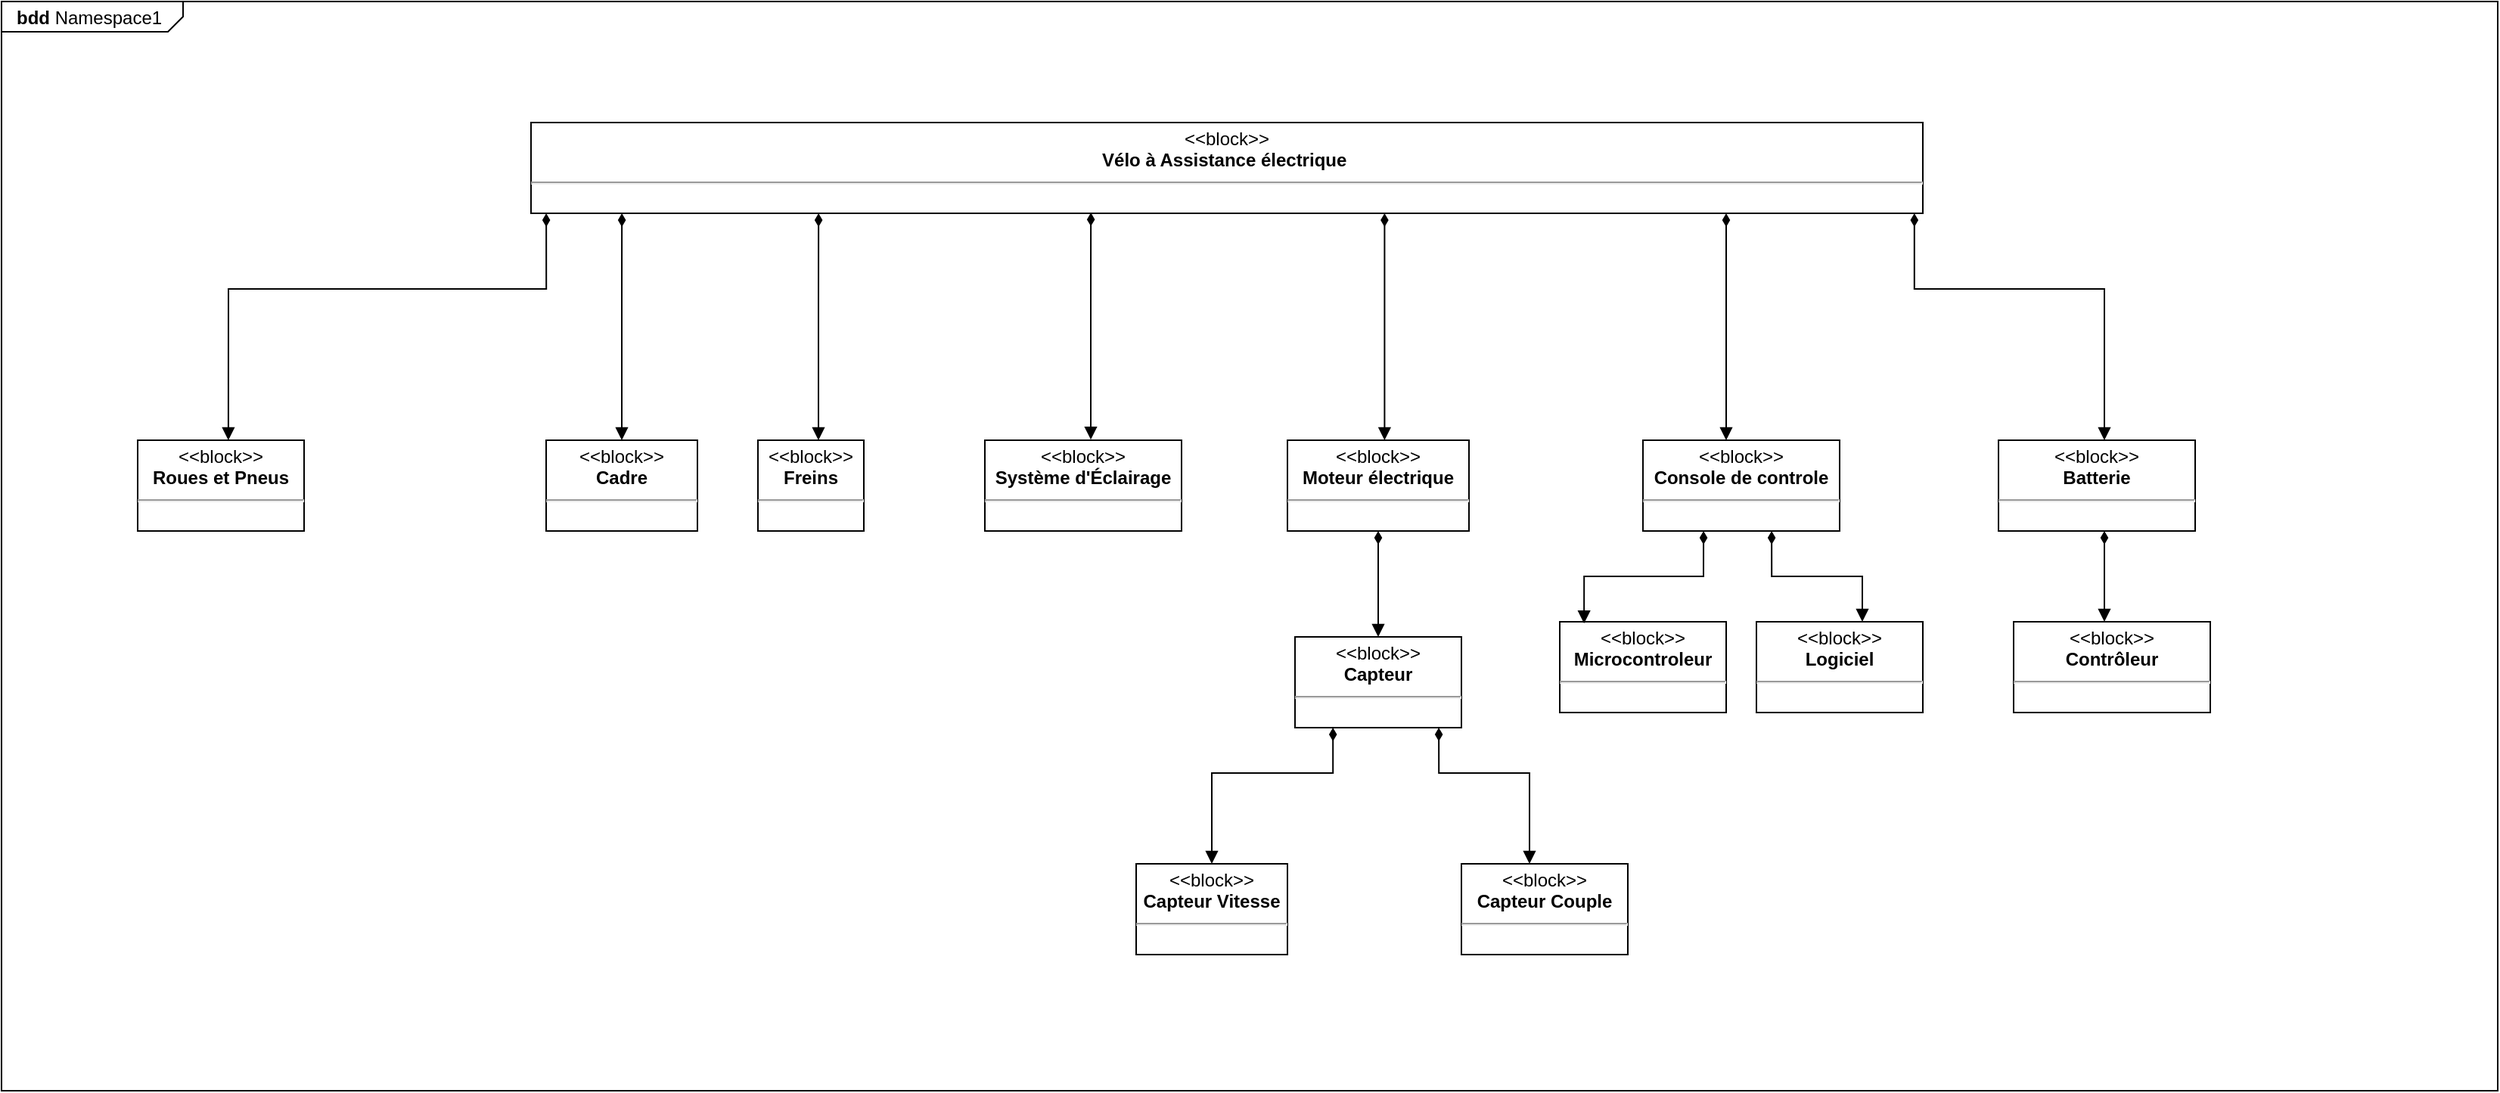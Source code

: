 <mxfile version="22.1.18" type="github">
  <diagram name="Page-1" id="RBbAHje912E-lCHchGG4">
    <mxGraphModel dx="1985" dy="1050" grid="1" gridSize="10" guides="1" tooltips="1" connect="1" arrows="1" fold="1" page="1" pageScale="1" pageWidth="3300" pageHeight="4681" math="0" shadow="0">
      <root>
        <mxCell id="0" />
        <mxCell id="1" parent="0" />
        <mxCell id="i6UHM5g1i1h8TKfiKLYl-17" value="&lt;p style=&quot;margin:0px;margin-top:4px;margin-left:10px;text-align:left;&quot;&gt;&lt;b&gt;bdd&lt;/b&gt;   Namespace1&lt;/p&gt;" style="html=1;shape=mxgraph.sysml.package;labelX=120;align=left;spacingLeft=10;overflow=fill;recursiveResize=0;fillStyle=cross-hatch;gradientColor=none;fillColor=default;gradientDirection=north;" vertex="1" parent="1">
          <mxGeometry x="130" y="90" width="1650" height="720" as="geometry" />
        </mxCell>
        <mxCell id="tNDZy1lkUzPdTNIgQcvL-5" value="&lt;p style=&quot;margin:0px;margin-top:4px;text-align:center;&quot;&gt;&amp;lt;&amp;lt;block&amp;gt;&amp;gt;&lt;br&gt;&lt;b&gt;Vélo à Assistance électrique&amp;nbsp;&lt;/b&gt;&lt;/p&gt;&lt;hr&gt;&lt;p style=&quot;font-size:10px;margin:0px;text-align:center;&quot;&gt;&lt;/p&gt;" style="shape=rect;html=1;overflow=fill;verticalAlign=top;align=left;whiteSpace=wrap;" parent="1" vertex="1">
          <mxGeometry x="480" y="170" width="920" height="60" as="geometry" />
        </mxCell>
        <mxCell id="tNDZy1lkUzPdTNIgQcvL-6" value="&lt;p style=&quot;margin:0px;margin-top:4px;text-align:center;&quot;&gt;&amp;lt;&amp;lt;block&amp;gt;&amp;gt;&lt;br&gt;&lt;b&gt;Roues et Pneus&lt;/b&gt;&lt;br&gt;&lt;/p&gt;&lt;hr&gt;&lt;p style=&quot;font-size:10px;margin:0px;text-align:center;&quot;&gt;&lt;/p&gt;" style="shape=rect;html=1;overflow=fill;verticalAlign=top;align=left;whiteSpace=wrap;" parent="1" vertex="1">
          <mxGeometry x="220" y="380" width="110" height="60" as="geometry" />
        </mxCell>
        <mxCell id="tNDZy1lkUzPdTNIgQcvL-7" value="&lt;p style=&quot;margin:0px;margin-top:4px;text-align:center;&quot;&gt;&amp;lt;&amp;lt;block&amp;gt;&amp;gt;&lt;br&gt;&lt;b&gt;Cadre&lt;/b&gt;&lt;br&gt;&lt;/p&gt;&lt;hr&gt;&lt;p style=&quot;font-size:10px;margin:0px;text-align:center;&quot;&gt;&lt;/p&gt;" style="shape=rect;html=1;overflow=fill;verticalAlign=top;align=left;whiteSpace=wrap;" parent="1" vertex="1">
          <mxGeometry x="490" y="380" width="100" height="60" as="geometry" />
        </mxCell>
        <mxCell id="tNDZy1lkUzPdTNIgQcvL-8" value="&lt;p style=&quot;margin:0px;margin-top:4px;text-align:center;&quot;&gt;&amp;lt;&amp;lt;block&amp;gt;&amp;gt;&lt;br&gt;&lt;b&gt;Freins&lt;/b&gt;&lt;br&gt;&lt;/p&gt;&lt;hr&gt;&lt;p style=&quot;font-size:10px;margin:0px;text-align:center;&quot;&gt;&lt;/p&gt;" style="shape=rect;html=1;overflow=fill;verticalAlign=top;align=left;whiteSpace=wrap;" parent="1" vertex="1">
          <mxGeometry x="630" y="380" width="70" height="60" as="geometry" />
        </mxCell>
        <mxCell id="tNDZy1lkUzPdTNIgQcvL-10" value="&lt;p style=&quot;margin:0px;margin-top:4px;text-align:center;&quot;&gt;&amp;lt;&amp;lt;block&amp;gt;&amp;gt;&lt;br&gt;&lt;b&gt;Système d&#39;Éclairage&lt;/b&gt;&lt;br&gt;&lt;/p&gt;&lt;hr&gt;&lt;p style=&quot;font-size:10px;margin:0px;text-align:center;&quot;&gt;&lt;/p&gt;" style="shape=rect;html=1;overflow=fill;verticalAlign=top;align=left;whiteSpace=wrap;" parent="1" vertex="1">
          <mxGeometry x="780" y="380" width="130" height="60" as="geometry" />
        </mxCell>
        <mxCell id="tNDZy1lkUzPdTNIgQcvL-11" value="&lt;p style=&quot;margin:0px;margin-top:4px;text-align:center;&quot;&gt;&amp;lt;&amp;lt;block&amp;gt;&amp;gt;&lt;br&gt;&lt;b&gt;Moteur électrique&lt;/b&gt;&lt;/p&gt;&lt;hr&gt;&lt;p style=&quot;font-size:10px;margin:0px;text-align:center;&quot;&gt;&lt;/p&gt;" style="shape=rect;html=1;overflow=fill;verticalAlign=top;align=left;whiteSpace=wrap;" parent="1" vertex="1">
          <mxGeometry x="980" y="380" width="120" height="60" as="geometry" />
        </mxCell>
        <mxCell id="tNDZy1lkUzPdTNIgQcvL-12" value="&lt;p style=&quot;margin:0px;margin-top:4px;text-align:center;&quot;&gt;&amp;lt;&amp;lt;block&amp;gt;&amp;gt;&lt;br&gt;&lt;b&gt;Capteur&lt;/b&gt;&lt;/p&gt;&lt;hr&gt;&lt;p style=&quot;font-size:10px;margin:0px;text-align:center;&quot;&gt;&lt;/p&gt;" style="shape=rect;html=1;overflow=fill;verticalAlign=top;align=left;whiteSpace=wrap;" parent="1" vertex="1">
          <mxGeometry x="985" y="510" width="110" height="60" as="geometry" />
        </mxCell>
        <mxCell id="tNDZy1lkUzPdTNIgQcvL-14" value="&lt;p style=&quot;margin:0px;margin-top:4px;text-align:center;&quot;&gt;&amp;lt;&amp;lt;block&amp;gt;&amp;gt;&lt;br&gt;&lt;b&gt;Console de controle&lt;/b&gt;&lt;br&gt;&lt;/p&gt;&lt;hr&gt;&lt;p style=&quot;font-size:10px;margin:0px;text-align:center;&quot;&gt;&lt;/p&gt;" style="shape=rect;html=1;overflow=fill;verticalAlign=top;align=left;whiteSpace=wrap;" parent="1" vertex="1">
          <mxGeometry x="1215" y="380" width="130" height="60" as="geometry" />
        </mxCell>
        <mxCell id="tNDZy1lkUzPdTNIgQcvL-15" value="&lt;p style=&quot;margin:0px;margin-top:4px;text-align:center;&quot;&gt;&amp;lt;&amp;lt;block&amp;gt;&amp;gt;&lt;br&gt;&lt;b&gt;Microcontroleur&lt;/b&gt;&lt;/p&gt;&lt;hr&gt;&lt;p style=&quot;font-size:10px;margin:0px;text-align:center;&quot;&gt;&lt;/p&gt;" style="shape=rect;html=1;overflow=fill;verticalAlign=top;align=left;whiteSpace=wrap;" parent="1" vertex="1">
          <mxGeometry x="1160" y="500" width="110" height="60" as="geometry" />
        </mxCell>
        <mxCell id="tNDZy1lkUzPdTNIgQcvL-16" value="&lt;p style=&quot;margin:0px;margin-top:4px;text-align:center;&quot;&gt;&amp;lt;&amp;lt;block&amp;gt;&amp;gt;&lt;br&gt;&lt;b&gt;Logiciel&lt;/b&gt;&lt;/p&gt;&lt;hr&gt;&lt;p style=&quot;font-size:10px;margin:0px;text-align:center;&quot;&gt;&lt;/p&gt;" style="shape=rect;html=1;overflow=fill;verticalAlign=top;align=left;whiteSpace=wrap;" parent="1" vertex="1">
          <mxGeometry x="1290" y="500" width="110" height="60" as="geometry" />
        </mxCell>
        <mxCell id="tNDZy1lkUzPdTNIgQcvL-17" value="&lt;p style=&quot;margin:0px;margin-top:4px;text-align:center;&quot;&gt;&amp;lt;&amp;lt;block&amp;gt;&amp;gt;&lt;br&gt;&lt;b&gt;Batterie&lt;/b&gt;&lt;br&gt;&lt;/p&gt;&lt;hr&gt;&lt;p style=&quot;font-size:10px;margin:0px;text-align:center;&quot;&gt;&lt;/p&gt;" style="shape=rect;html=1;overflow=fill;verticalAlign=top;align=left;whiteSpace=wrap;" parent="1" vertex="1">
          <mxGeometry x="1450" y="380" width="130" height="60" as="geometry" />
        </mxCell>
        <mxCell id="tNDZy1lkUzPdTNIgQcvL-20" value="&lt;p style=&quot;margin:0px;margin-top:4px;text-align:center;&quot;&gt;&amp;lt;&amp;lt;block&amp;gt;&amp;gt;&lt;br&gt;&lt;b&gt;Contrôleur&lt;/b&gt;&lt;br&gt;&lt;/p&gt;&lt;hr&gt;&lt;p style=&quot;font-size:10px;margin:0px;text-align:center;&quot;&gt;&lt;/p&gt;" style="shape=rect;html=1;overflow=fill;verticalAlign=top;align=left;whiteSpace=wrap;" parent="1" vertex="1">
          <mxGeometry x="1460" y="500" width="130" height="60" as="geometry" />
        </mxCell>
        <mxCell id="tNDZy1lkUzPdTNIgQcvL-21" value="&lt;p style=&quot;margin:0px;margin-top:4px;text-align:center;&quot;&gt;&amp;lt;&amp;lt;block&amp;gt;&amp;gt;&lt;br&gt;&lt;b&gt;Capteur Vitesse&lt;/b&gt;&lt;/p&gt;&lt;hr&gt;&lt;p style=&quot;font-size:10px;margin:0px;text-align:center;&quot;&gt;&lt;/p&gt;" style="shape=rect;html=1;overflow=fill;verticalAlign=top;align=left;whiteSpace=wrap;" parent="1" vertex="1">
          <mxGeometry x="880" y="660" width="100" height="60" as="geometry" />
        </mxCell>
        <mxCell id="tNDZy1lkUzPdTNIgQcvL-22" value="&lt;p style=&quot;margin:0px;margin-top:4px;text-align:center;&quot;&gt;&amp;lt;&amp;lt;block&amp;gt;&amp;gt;&lt;br&gt;&lt;b&gt;Capteur Couple&lt;/b&gt;&lt;/p&gt;&lt;hr&gt;&lt;p style=&quot;font-size:10px;margin:0px;text-align:center;&quot;&gt;&lt;/p&gt;" style="shape=rect;html=1;overflow=fill;verticalAlign=top;align=left;whiteSpace=wrap;" parent="1" vertex="1">
          <mxGeometry x="1095" y="660" width="110" height="60" as="geometry" />
        </mxCell>
        <mxCell id="i6UHM5g1i1h8TKfiKLYl-1" style="edgeStyle=orthogonalEdgeStyle;rounded=0;orthogonalLoop=1;jettySize=auto;html=1;exitX=0.75;exitY=0;exitDx=0;exitDy=0;endArrow=diamondThin;endFill=1;startArrow=block;startFill=1;" edge="1" parent="1">
          <mxGeometry relative="1" as="geometry">
            <Array as="points">
              <mxPoint x="1044.27" y="230" />
            </Array>
            <mxPoint x="1044.2" y="380" as="sourcePoint" />
            <mxPoint x="1044.27" y="230" as="targetPoint" />
          </mxGeometry>
        </mxCell>
        <mxCell id="i6UHM5g1i1h8TKfiKLYl-2" style="edgeStyle=orthogonalEdgeStyle;rounded=0;orthogonalLoop=1;jettySize=auto;html=1;exitX=0.75;exitY=0;exitDx=0;exitDy=0;endArrow=diamondThin;endFill=1;startArrow=block;startFill=1;" edge="1" parent="1">
          <mxGeometry relative="1" as="geometry">
            <Array as="points">
              <mxPoint x="1270.07" y="230" />
            </Array>
            <mxPoint x="1270" y="380" as="sourcePoint" />
            <mxPoint x="1270.07" y="230" as="targetPoint" />
          </mxGeometry>
        </mxCell>
        <mxCell id="i6UHM5g1i1h8TKfiKLYl-3" style="edgeStyle=orthogonalEdgeStyle;rounded=0;orthogonalLoop=1;jettySize=auto;html=1;endArrow=diamondThin;endFill=1;startArrow=block;startFill=1;" edge="1" parent="1">
          <mxGeometry relative="1" as="geometry">
            <Array as="points">
              <mxPoint x="1520" y="380" />
              <mxPoint x="1520" y="280" />
              <mxPoint x="1394" y="280" />
            </Array>
            <mxPoint x="1520" y="380" as="sourcePoint" />
            <mxPoint x="1394.4" y="230" as="targetPoint" />
          </mxGeometry>
        </mxCell>
        <mxCell id="i6UHM5g1i1h8TKfiKLYl-6" style="edgeStyle=orthogonalEdgeStyle;rounded=0;orthogonalLoop=1;jettySize=auto;html=1;exitX=0.75;exitY=0;exitDx=0;exitDy=0;endArrow=diamondThin;endFill=1;startArrow=block;startFill=1;" edge="1" parent="1">
          <mxGeometry relative="1" as="geometry">
            <Array as="points">
              <mxPoint x="850.07" y="289.58" />
              <mxPoint x="850.07" y="289.58" />
            </Array>
            <mxPoint x="850.0" y="379.58" as="sourcePoint" />
            <mxPoint x="850.07" y="229.58" as="targetPoint" />
          </mxGeometry>
        </mxCell>
        <mxCell id="i6UHM5g1i1h8TKfiKLYl-7" style="edgeStyle=orthogonalEdgeStyle;rounded=0;orthogonalLoop=1;jettySize=auto;html=1;exitX=0.75;exitY=0;exitDx=0;exitDy=0;endArrow=diamondThin;endFill=1;startArrow=block;startFill=1;" edge="1" parent="1">
          <mxGeometry relative="1" as="geometry">
            <Array as="points">
              <mxPoint x="670.07" y="290" />
              <mxPoint x="670.07" y="290" />
            </Array>
            <mxPoint x="670.0" y="380" as="sourcePoint" />
            <mxPoint x="670.07" y="230" as="targetPoint" />
          </mxGeometry>
        </mxCell>
        <mxCell id="i6UHM5g1i1h8TKfiKLYl-8" style="edgeStyle=orthogonalEdgeStyle;rounded=0;orthogonalLoop=1;jettySize=auto;html=1;exitX=0.75;exitY=0;exitDx=0;exitDy=0;endArrow=diamondThin;endFill=1;startArrow=block;startFill=1;" edge="1" parent="1">
          <mxGeometry relative="1" as="geometry">
            <Array as="points">
              <mxPoint x="540.07" y="290" />
              <mxPoint x="540.07" y="290" />
            </Array>
            <mxPoint x="540.0" y="380.0" as="sourcePoint" />
            <mxPoint x="540.07" y="230" as="targetPoint" />
          </mxGeometry>
        </mxCell>
        <mxCell id="i6UHM5g1i1h8TKfiKLYl-10" style="edgeStyle=orthogonalEdgeStyle;rounded=0;orthogonalLoop=1;jettySize=auto;html=1;endArrow=diamondThin;endFill=1;startArrow=block;startFill=1;exitX=0.545;exitY=0;exitDx=0;exitDy=0;exitPerimeter=0;" edge="1" parent="1" source="tNDZy1lkUzPdTNIgQcvL-6">
          <mxGeometry relative="1" as="geometry">
            <Array as="points">
              <mxPoint x="280" y="280" />
              <mxPoint x="490" y="280" />
            </Array>
            <mxPoint x="280" y="370" as="sourcePoint" />
            <mxPoint x="490.07" y="230" as="targetPoint" />
          </mxGeometry>
        </mxCell>
        <mxCell id="i6UHM5g1i1h8TKfiKLYl-11" style="edgeStyle=orthogonalEdgeStyle;rounded=0;orthogonalLoop=1;jettySize=auto;html=1;endArrow=diamondThin;endFill=1;startArrow=block;startFill=1;" edge="1" parent="1">
          <mxGeometry relative="1" as="geometry">
            <Array as="points">
              <mxPoint x="1040.09" y="440" />
            </Array>
            <mxPoint x="1040" y="510" as="sourcePoint" />
            <mxPoint x="1040.09" y="440" as="targetPoint" />
          </mxGeometry>
        </mxCell>
        <mxCell id="i6UHM5g1i1h8TKfiKLYl-12" style="edgeStyle=orthogonalEdgeStyle;rounded=0;orthogonalLoop=1;jettySize=auto;html=1;endArrow=diamondThin;endFill=1;startArrow=block;startFill=1;" edge="1" parent="1">
          <mxGeometry relative="1" as="geometry">
            <Array as="points">
              <mxPoint x="930" y="600" />
              <mxPoint x="1010" y="600" />
            </Array>
            <mxPoint x="930" y="660" as="sourcePoint" />
            <mxPoint x="1010.09" y="570" as="targetPoint" />
          </mxGeometry>
        </mxCell>
        <mxCell id="i6UHM5g1i1h8TKfiKLYl-13" style="edgeStyle=orthogonalEdgeStyle;rounded=0;orthogonalLoop=1;jettySize=auto;html=1;endArrow=diamondThin;endFill=1;startArrow=block;startFill=1;" edge="1" parent="1">
          <mxGeometry relative="1" as="geometry">
            <Array as="points">
              <mxPoint x="1140" y="600" />
              <mxPoint x="1080" y="600" />
            </Array>
            <mxPoint x="1140" y="660" as="sourcePoint" />
            <mxPoint x="1080.05" y="570" as="targetPoint" />
          </mxGeometry>
        </mxCell>
        <mxCell id="i6UHM5g1i1h8TKfiKLYl-14" style="edgeStyle=orthogonalEdgeStyle;rounded=0;orthogonalLoop=1;jettySize=auto;html=1;endArrow=diamondThin;endFill=1;startArrow=block;startFill=1;exitX=0.146;exitY=0.019;exitDx=0;exitDy=0;exitPerimeter=0;" edge="1" parent="1" source="tNDZy1lkUzPdTNIgQcvL-15">
          <mxGeometry relative="1" as="geometry">
            <Array as="points">
              <mxPoint x="1176" y="470" />
              <mxPoint x="1255" y="470" />
            </Array>
            <mxPoint x="1174.95" y="530" as="sourcePoint" />
            <mxPoint x="1255.04" y="440" as="targetPoint" />
          </mxGeometry>
        </mxCell>
        <mxCell id="i6UHM5g1i1h8TKfiKLYl-15" style="edgeStyle=orthogonalEdgeStyle;rounded=0;orthogonalLoop=1;jettySize=auto;html=1;endArrow=diamondThin;endFill=1;startArrow=block;startFill=1;" edge="1" parent="1">
          <mxGeometry relative="1" as="geometry">
            <Array as="points">
              <mxPoint x="1360" y="470" />
              <mxPoint x="1300" y="470" />
            </Array>
            <mxPoint x="1360" y="500" as="sourcePoint" />
            <mxPoint x="1300.05" y="440" as="targetPoint" />
          </mxGeometry>
        </mxCell>
        <mxCell id="i6UHM5g1i1h8TKfiKLYl-16" style="edgeStyle=orthogonalEdgeStyle;rounded=0;orthogonalLoop=1;jettySize=auto;html=1;endArrow=diamondThin;endFill=1;startArrow=block;startFill=1;" edge="1" parent="1">
          <mxGeometry relative="1" as="geometry">
            <Array as="points">
              <mxPoint x="1520.07" y="440" />
            </Array>
            <mxPoint x="1520" y="500" as="sourcePoint" />
            <mxPoint x="1520.07" y="440" as="targetPoint" />
          </mxGeometry>
        </mxCell>
      </root>
    </mxGraphModel>
  </diagram>
</mxfile>
